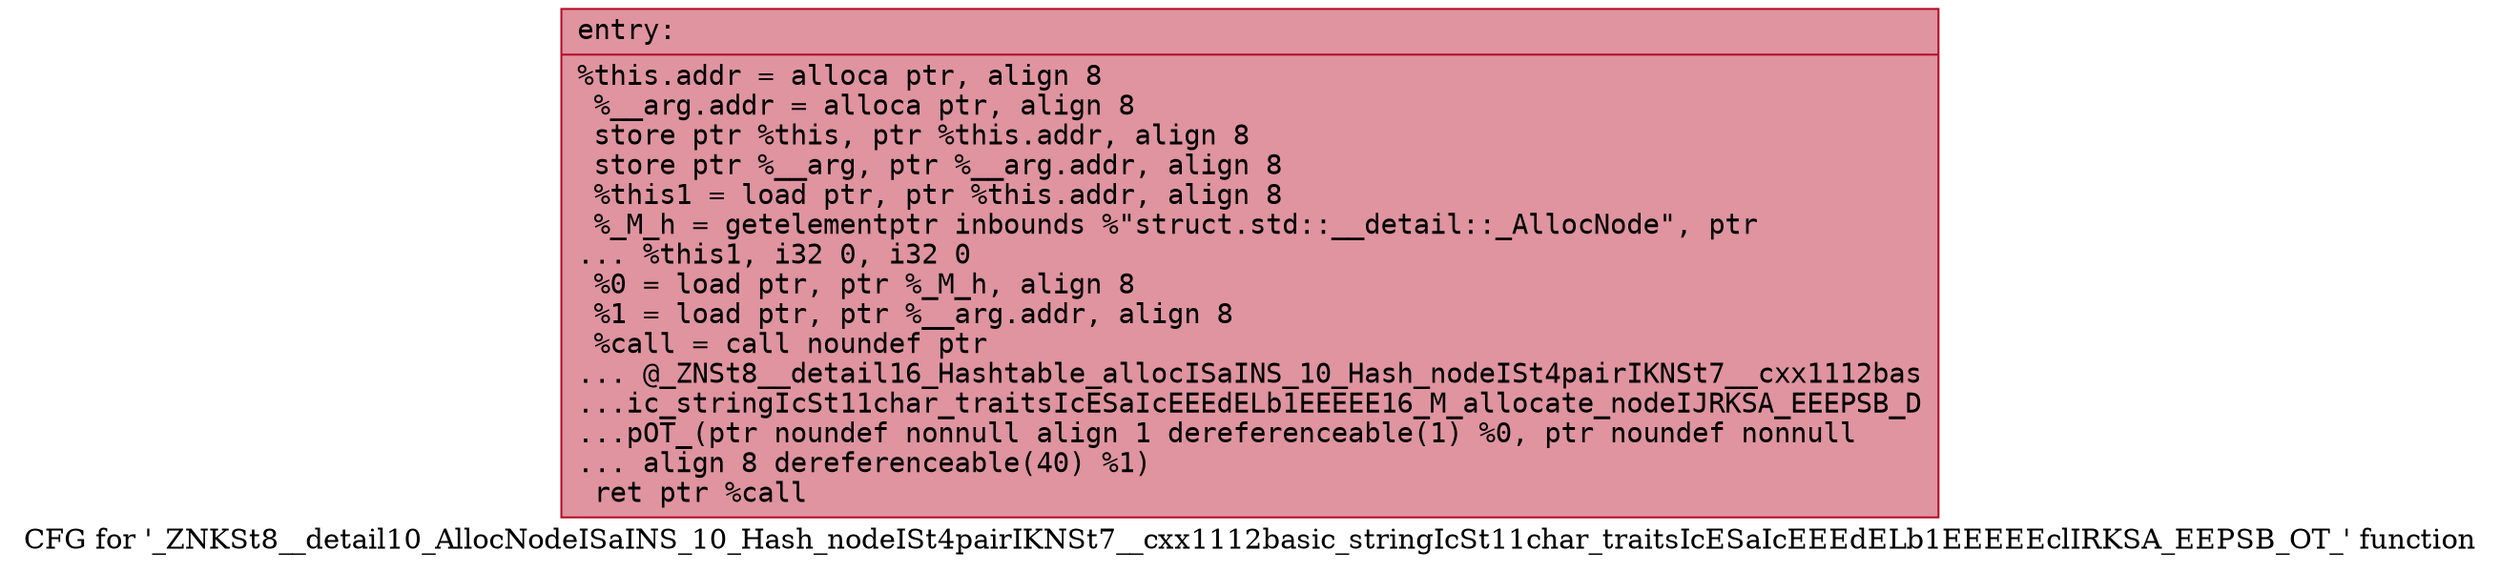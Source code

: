 digraph "CFG for '_ZNKSt8__detail10_AllocNodeISaINS_10_Hash_nodeISt4pairIKNSt7__cxx1112basic_stringIcSt11char_traitsIcESaIcEEEdELb1EEEEEclIRKSA_EEPSB_OT_' function" {
	label="CFG for '_ZNKSt8__detail10_AllocNodeISaINS_10_Hash_nodeISt4pairIKNSt7__cxx1112basic_stringIcSt11char_traitsIcESaIcEEEdELb1EEEEEclIRKSA_EEPSB_OT_' function";

	Node0x556bfe9dbc60 [shape=record,color="#b70d28ff", style=filled, fillcolor="#b70d2870" fontname="Courier",label="{entry:\l|  %this.addr = alloca ptr, align 8\l  %__arg.addr = alloca ptr, align 8\l  store ptr %this, ptr %this.addr, align 8\l  store ptr %__arg, ptr %__arg.addr, align 8\l  %this1 = load ptr, ptr %this.addr, align 8\l  %_M_h = getelementptr inbounds %\"struct.std::__detail::_AllocNode\", ptr\l... %this1, i32 0, i32 0\l  %0 = load ptr, ptr %_M_h, align 8\l  %1 = load ptr, ptr %__arg.addr, align 8\l  %call = call noundef ptr\l... @_ZNSt8__detail16_Hashtable_allocISaINS_10_Hash_nodeISt4pairIKNSt7__cxx1112bas\l...ic_stringIcSt11char_traitsIcESaIcEEEdELb1EEEEE16_M_allocate_nodeIJRKSA_EEEPSB_D\l...pOT_(ptr noundef nonnull align 1 dereferenceable(1) %0, ptr noundef nonnull\l... align 8 dereferenceable(40) %1)\l  ret ptr %call\l}"];
}
